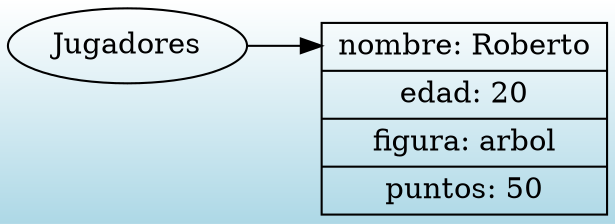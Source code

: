 digraph G {
fontname="Helvetica,Arial,sans-serif"
graph [
rankdir = "LR"
bgcolor = "white:lightblue"
style="filled"
gradientangle = 270];

"1"[
label = "<f0>nombre: Roberto|edad: 20|figura: arbol|puntos: 50" 
shape = "record"
fillcolor = "brown:yellow"
gradientangle = 100
];
"Jugadores":f1 -> "1":f0 [
];
}
